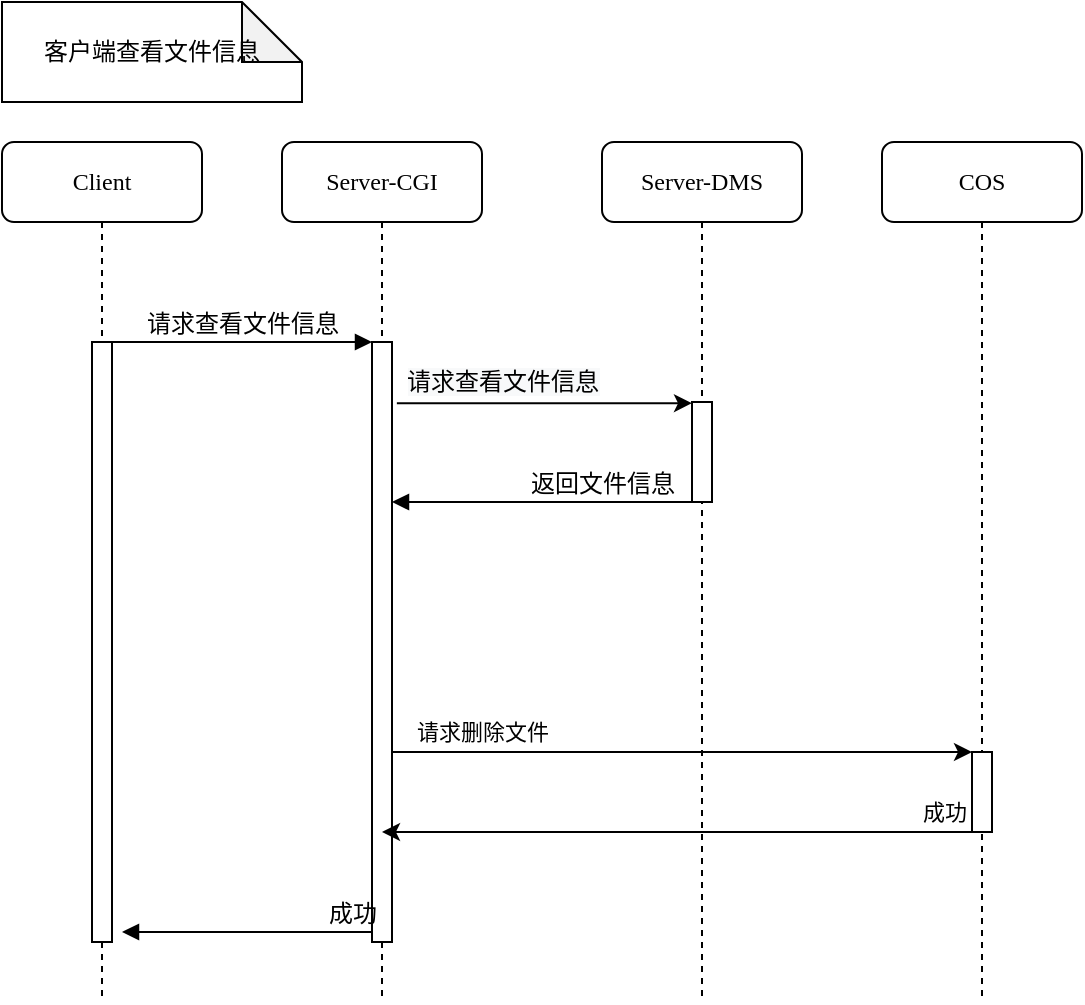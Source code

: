 <mxfile version="13.1.3" type="github"><diagram name="Page-1" id="13e1069c-82ec-6db2-03f1-153e76fe0fe0"><mxGraphModel dx="820" dy="508" grid="1" gridSize="10" guides="1" tooltips="1" connect="1" arrows="1" fold="1" page="1" pageScale="1" pageWidth="1100" pageHeight="850" background="#ffffff" math="0" shadow="0"><root><mxCell id="0"/><mxCell id="1" parent="0"/><mxCell id="7baba1c4bc27f4b0-2" value="Server-CGI" style="shape=umlLifeline;perimeter=lifelinePerimeter;whiteSpace=wrap;html=1;container=1;collapsible=0;recursiveResize=0;outlineConnect=0;rounded=1;shadow=0;comic=0;labelBackgroundColor=none;strokeWidth=1;fontFamily=Verdana;fontSize=12;align=center;" parent="1" vertex="1"><mxGeometry x="150" y="80" width="100" height="430" as="geometry"/></mxCell><mxCell id="7baba1c4bc27f4b0-10" value="" style="html=1;points=[];perimeter=orthogonalPerimeter;rounded=0;shadow=0;comic=0;labelBackgroundColor=none;strokeWidth=1;fontFamily=Verdana;fontSize=12;align=center;" parent="7baba1c4bc27f4b0-2" vertex="1"><mxGeometry x="45" y="100" width="10" height="300" as="geometry"/></mxCell><mxCell id="7baba1c4bc27f4b0-3" value="Server-DMS" style="shape=umlLifeline;perimeter=lifelinePerimeter;whiteSpace=wrap;html=1;container=1;collapsible=0;recursiveResize=0;outlineConnect=0;rounded=1;shadow=0;comic=0;labelBackgroundColor=none;strokeWidth=1;fontFamily=Verdana;fontSize=12;align=center;" parent="1" vertex="1"><mxGeometry x="310" y="80" width="100" height="430" as="geometry"/></mxCell><mxCell id="7baba1c4bc27f4b0-13" value="" style="html=1;points=[];perimeter=orthogonalPerimeter;rounded=0;shadow=0;comic=0;labelBackgroundColor=none;strokeWidth=1;fontFamily=Verdana;fontSize=12;align=center;" parent="7baba1c4bc27f4b0-3" vertex="1"><mxGeometry x="45" y="130" width="10" height="50" as="geometry"/></mxCell><mxCell id="7baba1c4bc27f4b0-4" value="COS" style="shape=umlLifeline;perimeter=lifelinePerimeter;whiteSpace=wrap;html=1;container=1;collapsible=0;recursiveResize=0;outlineConnect=0;rounded=1;shadow=0;comic=0;labelBackgroundColor=none;strokeWidth=1;fontFamily=Verdana;fontSize=12;align=center;" parent="1" vertex="1"><mxGeometry x="450" y="80" width="100" height="430" as="geometry"/></mxCell><mxCell id="xlW8FgNKMWvTDW37BjdF-15" value="" style="html=1;points=[];perimeter=orthogonalPerimeter;rounded=0;shadow=0;comic=0;labelBackgroundColor=none;strokeWidth=1;fontFamily=Verdana;fontSize=12;align=center;" parent="7baba1c4bc27f4b0-4" vertex="1"><mxGeometry x="45" y="305" width="10" height="40" as="geometry"/></mxCell><mxCell id="7baba1c4bc27f4b0-8" value="Client" style="shape=umlLifeline;perimeter=lifelinePerimeter;whiteSpace=wrap;html=1;container=1;collapsible=0;recursiveResize=0;outlineConnect=0;rounded=1;shadow=0;comic=0;labelBackgroundColor=none;strokeWidth=1;fontFamily=Verdana;fontSize=12;align=center;" parent="1" vertex="1"><mxGeometry x="10" y="80" width="100" height="430" as="geometry"/></mxCell><mxCell id="7baba1c4bc27f4b0-9" value="" style="html=1;points=[];perimeter=orthogonalPerimeter;rounded=0;shadow=0;comic=0;labelBackgroundColor=none;strokeWidth=1;fontFamily=Verdana;fontSize=12;align=center;" parent="7baba1c4bc27f4b0-8" vertex="1"><mxGeometry x="45" y="100" width="10" height="300" as="geometry"/></mxCell><mxCell id="7baba1c4bc27f4b0-11" value="请求查看文件信息" style="html=1;verticalAlign=bottom;endArrow=block;entryX=0;entryY=0;labelBackgroundColor=none;fontFamily=Verdana;fontSize=12;edgeStyle=elbowEdgeStyle;elbow=vertical;" parent="1" source="7baba1c4bc27f4b0-9" target="7baba1c4bc27f4b0-10" edge="1"><mxGeometry relative="1" as="geometry"><mxPoint x="130" y="190" as="sourcePoint"/></mxGeometry></mxCell><mxCell id="7baba1c4bc27f4b0-14" value="成功" style="html=1;verticalAlign=bottom;endArrow=block;labelBackgroundColor=none;fontFamily=Verdana;fontSize=12;edgeStyle=elbowEdgeStyle;elbow=vertical;entryX=1.5;entryY=0.983;entryDx=0;entryDy=0;entryPerimeter=0;" parent="1" source="7baba1c4bc27f4b0-10" target="7baba1c4bc27f4b0-9" edge="1"><mxGeometry y="-53" relative="1" as="geometry"><mxPoint x="120" y="475" as="sourcePoint"/><Array as="points"><mxPoint x="60" y="475"/></Array><mxPoint x="52" y="53" as="offset"/><mxPoint x="70" y="475" as="targetPoint"/></mxGeometry></mxCell><mxCell id="xlW8FgNKMWvTDW37BjdF-1" value="客户端查看文件信息" style="shape=note;whiteSpace=wrap;html=1;backgroundOutline=1;darkOpacity=0.05;" parent="1" vertex="1"><mxGeometry x="10" y="10" width="150" height="50" as="geometry"/></mxCell><mxCell id="xlW8FgNKMWvTDW37BjdF-2" value="" style="endArrow=classic;html=1;exitX=1.243;exitY=0.102;exitDx=0;exitDy=0;exitPerimeter=0;" parent="1" source="7baba1c4bc27f4b0-10" target="7baba1c4bc27f4b0-13" edge="1"><mxGeometry width="50" height="50" relative="1" as="geometry"><mxPoint x="210" y="193" as="sourcePoint"/><mxPoint x="270" y="190" as="targetPoint"/></mxGeometry></mxCell><mxCell id="xlW8FgNKMWvTDW37BjdF-4" value="&lt;span style=&quot;font-family: &amp;#34;verdana&amp;#34; ; font-size: 12px ; background-color: rgb(248 , 249 , 250)&quot;&gt;请求查看文件信息&lt;/span&gt;" style="edgeLabel;html=1;align=center;verticalAlign=middle;resizable=0;points=[];" parent="xlW8FgNKMWvTDW37BjdF-2" vertex="1" connectable="0"><mxGeometry x="0.265" y="4" relative="1" as="geometry"><mxPoint x="-40.76" y="-6.6" as="offset"/></mxGeometry></mxCell><mxCell id="xlW8FgNKMWvTDW37BjdF-5" value="返回文件信息" style="html=1;verticalAlign=bottom;endArrow=block;labelBackgroundColor=none;fontFamily=Verdana;fontSize=12;edgeStyle=elbowEdgeStyle;elbow=vertical;" parent="1" target="7baba1c4bc27f4b0-10" edge="1"><mxGeometry x="-0.346" relative="1" as="geometry"><mxPoint x="361" y="260" as="sourcePoint"/><mxPoint x="210" y="310" as="targetPoint"/><Array as="points"><mxPoint x="280" y="260"/><mxPoint x="275" y="310"/><mxPoint x="275" y="301"/></Array><mxPoint as="offset"/></mxGeometry></mxCell><mxCell id="xlW8FgNKMWvTDW37BjdF-13" value="" style="endArrow=classic;html=1;" parent="1" target="xlW8FgNKMWvTDW37BjdF-15" edge="1"><mxGeometry width="50" height="50" relative="1" as="geometry"><mxPoint x="205" y="385" as="sourcePoint"/><mxPoint x="357.57" y="385.0" as="targetPoint"/></mxGeometry></mxCell><mxCell id="xlW8FgNKMWvTDW37BjdF-14" value="请求删除文件" style="edgeLabel;html=1;align=center;verticalAlign=middle;resizable=0;points=[];" parent="xlW8FgNKMWvTDW37BjdF-13" vertex="1" connectable="0"><mxGeometry x="0.265" y="4" relative="1" as="geometry"><mxPoint x="-138.33" y="-6.0" as="offset"/></mxGeometry></mxCell><mxCell id="xlW8FgNKMWvTDW37BjdF-16" style="edgeStyle=orthogonalEdgeStyle;rounded=0;orthogonalLoop=1;jettySize=auto;html=1;entryX=0.5;entryY=0.611;entryDx=0;entryDy=0;entryPerimeter=0;" parent="1" edge="1"><mxGeometry relative="1" as="geometry"><mxPoint x="495" y="425.0" as="sourcePoint"/><mxPoint x="200" y="425.0" as="targetPoint"/></mxGeometry></mxCell><mxCell id="xlW8FgNKMWvTDW37BjdF-18" value="成功" style="edgeLabel;html=1;align=center;verticalAlign=middle;resizable=0;points=[];" parent="xlW8FgNKMWvTDW37BjdF-16" vertex="1" connectable="0"><mxGeometry x="-0.873" y="-1" relative="1" as="geometry"><mxPoint x="3.86" y="-9" as="offset"/></mxGeometry></mxCell></root></mxGraphModel></diagram></mxfile>